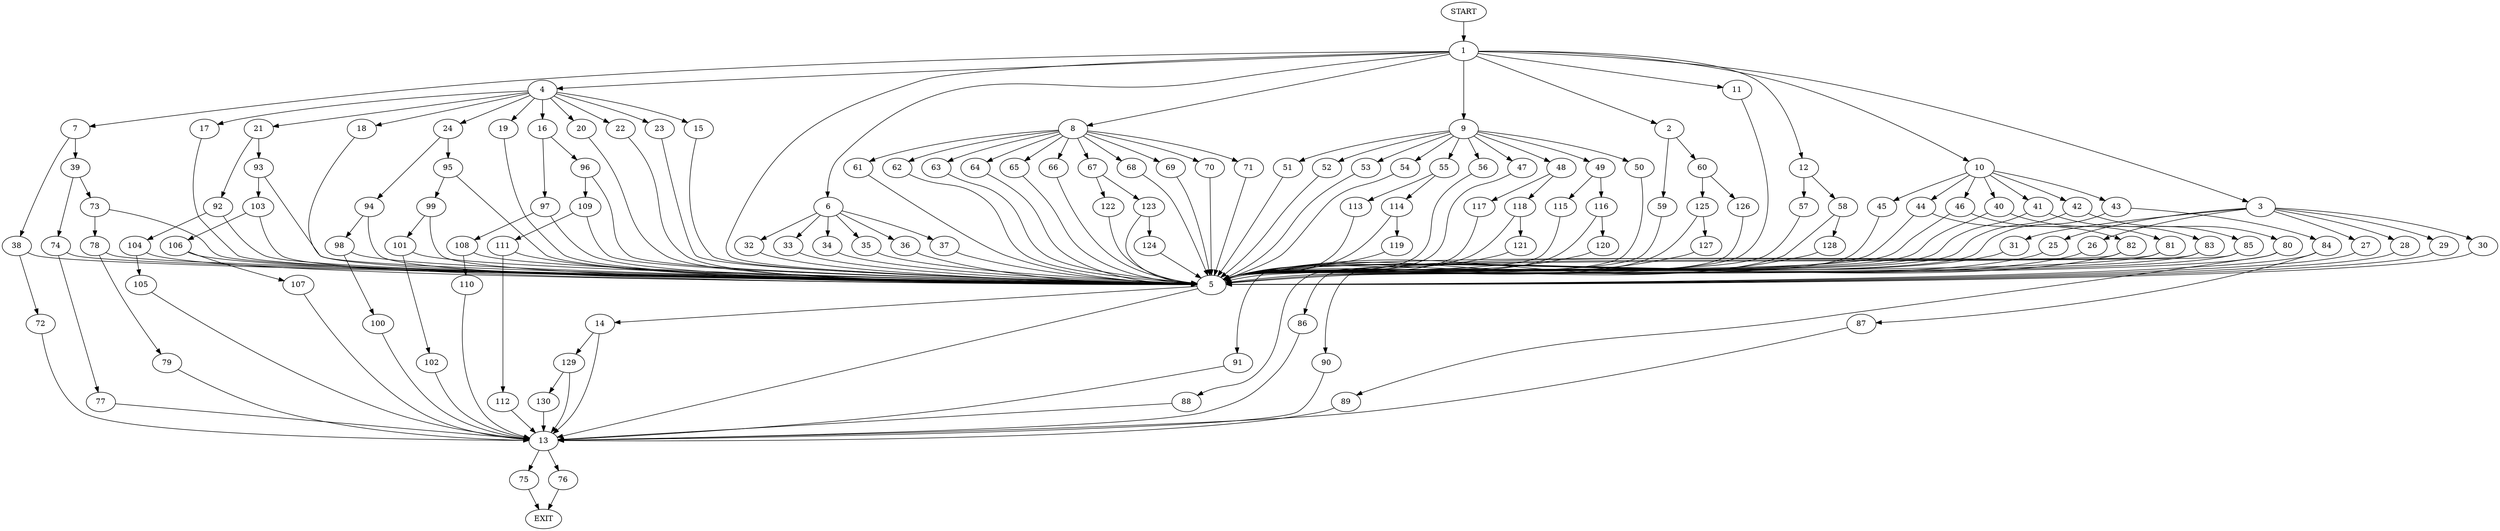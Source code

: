 digraph {
0 [label="START"]
131 [label="EXIT"]
0 -> 1
1 -> 2
1 -> 3
1 -> 4
1 -> 5
1 -> 6
1 -> 7
1 -> 8
1 -> 9
1 -> 10
1 -> 11
1 -> 12
5 -> 13
5 -> 14
4 -> 15
4 -> 16
4 -> 17
4 -> 18
4 -> 19
4 -> 20
4 -> 21
4 -> 22
4 -> 23
4 -> 24
3 -> 25
3 -> 26
3 -> 27
3 -> 28
3 -> 29
3 -> 30
3 -> 31
6 -> 32
6 -> 33
6 -> 34
6 -> 35
6 -> 36
6 -> 37
7 -> 38
7 -> 39
10 -> 40
10 -> 41
10 -> 42
10 -> 43
10 -> 44
10 -> 45
10 -> 46
9 -> 47
9 -> 48
9 -> 49
9 -> 50
9 -> 51
9 -> 52
9 -> 53
9 -> 54
9 -> 55
9 -> 56
12 -> 57
12 -> 58
11 -> 5
2 -> 59
2 -> 60
8 -> 61
8 -> 62
8 -> 63
8 -> 64
8 -> 65
8 -> 66
8 -> 67
8 -> 68
8 -> 69
8 -> 70
8 -> 71
38 -> 5
38 -> 72
39 -> 73
39 -> 74
72 -> 13
13 -> 75
13 -> 76
74 -> 5
74 -> 77
73 -> 5
73 -> 78
77 -> 13
78 -> 5
78 -> 79
79 -> 13
42 -> 80
42 -> 5
46 -> 81
46 -> 5
44 -> 5
44 -> 82
40 -> 5
40 -> 83
45 -> 5
43 -> 84
43 -> 5
41 -> 5
41 -> 85
83 -> 86
83 -> 5
86 -> 13
84 -> 5
84 -> 87
87 -> 13
81 -> 5
81 -> 88
88 -> 13
80 -> 89
80 -> 5
89 -> 13
85 -> 90
85 -> 5
90 -> 13
82 -> 5
82 -> 91
91 -> 13
17 -> 5
21 -> 92
21 -> 93
19 -> 5
24 -> 94
24 -> 95
22 -> 5
18 -> 5
15 -> 5
16 -> 96
16 -> 97
23 -> 5
20 -> 5
94 -> 98
94 -> 5
95 -> 5
95 -> 99
98 -> 5
98 -> 100
100 -> 13
99 -> 5
99 -> 101
101 -> 102
101 -> 5
102 -> 13
93 -> 103
93 -> 5
92 -> 104
92 -> 5
104 -> 105
104 -> 5
105 -> 13
103 -> 5
103 -> 106
106 -> 5
106 -> 107
107 -> 13
97 -> 5
97 -> 108
96 -> 5
96 -> 109
108 -> 5
108 -> 110
110 -> 13
109 -> 111
109 -> 5
111 -> 5
111 -> 112
112 -> 13
55 -> 113
55 -> 114
51 -> 5
53 -> 5
49 -> 115
49 -> 116
47 -> 5
50 -> 5
56 -> 5
52 -> 5
48 -> 117
48 -> 118
54 -> 5
114 -> 5
114 -> 119
113 -> 5
119 -> 5
115 -> 5
116 -> 5
116 -> 120
120 -> 5
117 -> 5
118 -> 5
118 -> 121
121 -> 5
61 -> 5
62 -> 5
64 -> 5
65 -> 5
71 -> 5
69 -> 5
70 -> 5
63 -> 5
68 -> 5
66 -> 5
67 -> 122
67 -> 123
123 -> 5
123 -> 124
122 -> 5
124 -> 5
26 -> 5
31 -> 5
25 -> 5
27 -> 5
29 -> 5
30 -> 5
28 -> 5
33 -> 5
37 -> 5
34 -> 5
36 -> 5
35 -> 5
32 -> 5
60 -> 125
60 -> 126
59 -> 5
125 -> 5
125 -> 127
126 -> 5
127 -> 5
58 -> 5
58 -> 128
57 -> 5
128 -> 5
14 -> 129
14 -> 13
129 -> 13
129 -> 130
130 -> 13
75 -> 131
76 -> 131
}
